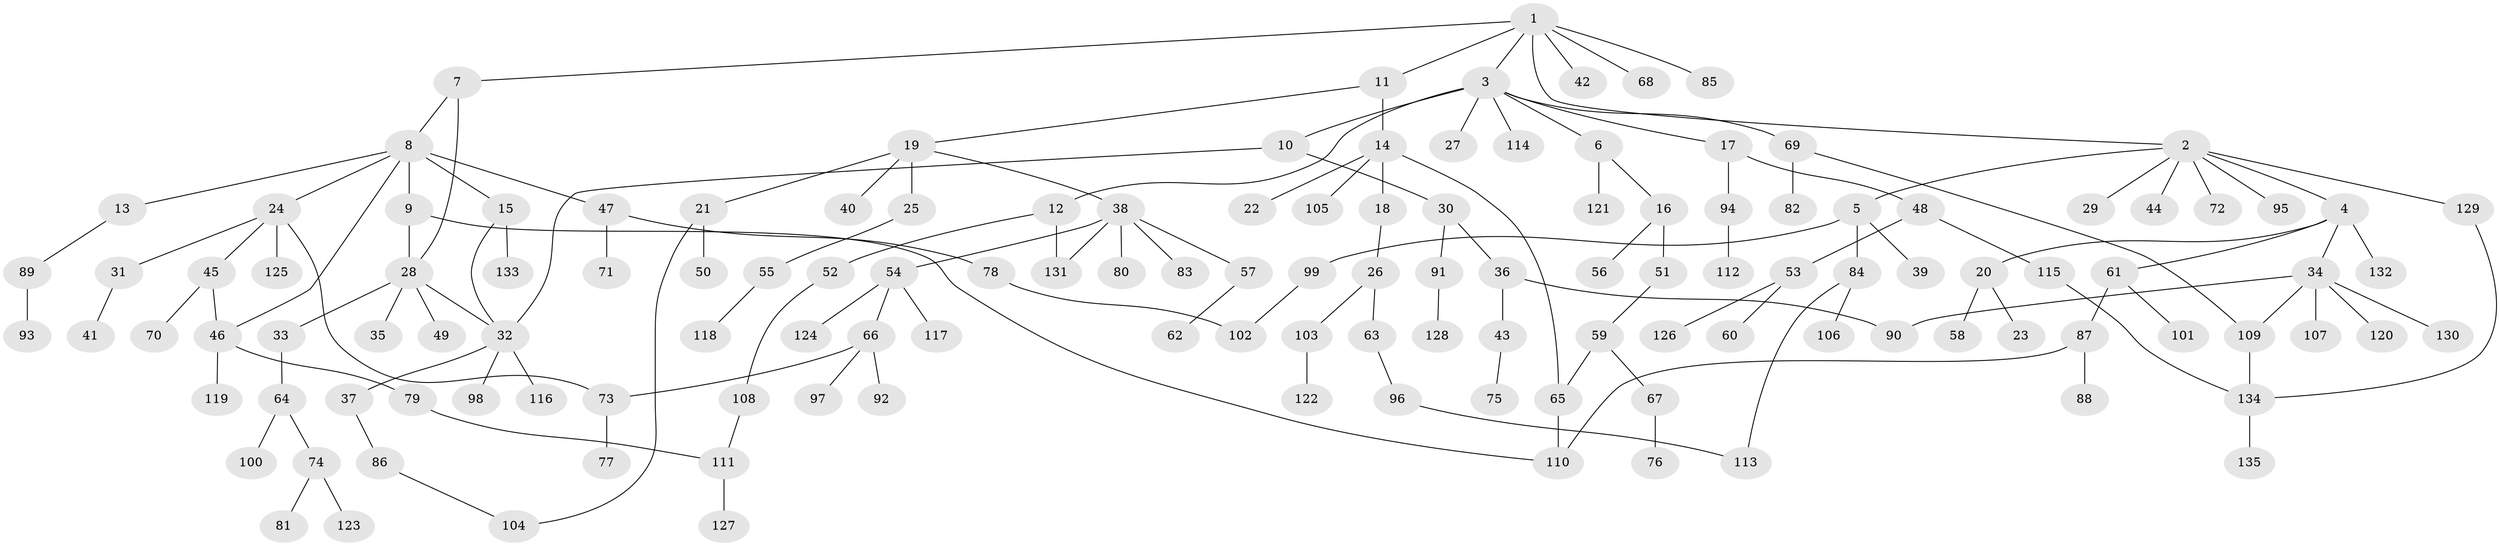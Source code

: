 // Generated by graph-tools (version 1.1) at 2025/49/03/09/25 03:49:20]
// undirected, 135 vertices, 151 edges
graph export_dot {
graph [start="1"]
  node [color=gray90,style=filled];
  1;
  2;
  3;
  4;
  5;
  6;
  7;
  8;
  9;
  10;
  11;
  12;
  13;
  14;
  15;
  16;
  17;
  18;
  19;
  20;
  21;
  22;
  23;
  24;
  25;
  26;
  27;
  28;
  29;
  30;
  31;
  32;
  33;
  34;
  35;
  36;
  37;
  38;
  39;
  40;
  41;
  42;
  43;
  44;
  45;
  46;
  47;
  48;
  49;
  50;
  51;
  52;
  53;
  54;
  55;
  56;
  57;
  58;
  59;
  60;
  61;
  62;
  63;
  64;
  65;
  66;
  67;
  68;
  69;
  70;
  71;
  72;
  73;
  74;
  75;
  76;
  77;
  78;
  79;
  80;
  81;
  82;
  83;
  84;
  85;
  86;
  87;
  88;
  89;
  90;
  91;
  92;
  93;
  94;
  95;
  96;
  97;
  98;
  99;
  100;
  101;
  102;
  103;
  104;
  105;
  106;
  107;
  108;
  109;
  110;
  111;
  112;
  113;
  114;
  115;
  116;
  117;
  118;
  119;
  120;
  121;
  122;
  123;
  124;
  125;
  126;
  127;
  128;
  129;
  130;
  131;
  132;
  133;
  134;
  135;
  1 -- 2;
  1 -- 3;
  1 -- 7;
  1 -- 11;
  1 -- 42;
  1 -- 68;
  1 -- 85;
  2 -- 4;
  2 -- 5;
  2 -- 29;
  2 -- 44;
  2 -- 72;
  2 -- 95;
  2 -- 129;
  3 -- 6;
  3 -- 10;
  3 -- 12;
  3 -- 17;
  3 -- 27;
  3 -- 69;
  3 -- 114;
  4 -- 20;
  4 -- 34;
  4 -- 61;
  4 -- 132;
  5 -- 39;
  5 -- 84;
  5 -- 99;
  6 -- 16;
  6 -- 121;
  7 -- 8;
  7 -- 28;
  8 -- 9;
  8 -- 13;
  8 -- 15;
  8 -- 24;
  8 -- 47;
  8 -- 46;
  9 -- 110;
  9 -- 28;
  10 -- 30;
  10 -- 32;
  11 -- 14;
  11 -- 19;
  12 -- 52;
  12 -- 131;
  13 -- 89;
  14 -- 18;
  14 -- 22;
  14 -- 65;
  14 -- 105;
  15 -- 133;
  15 -- 32;
  16 -- 51;
  16 -- 56;
  17 -- 48;
  17 -- 94;
  18 -- 26;
  19 -- 21;
  19 -- 25;
  19 -- 38;
  19 -- 40;
  20 -- 23;
  20 -- 58;
  21 -- 50;
  21 -- 104;
  24 -- 31;
  24 -- 45;
  24 -- 125;
  24 -- 73;
  25 -- 55;
  26 -- 63;
  26 -- 103;
  28 -- 33;
  28 -- 35;
  28 -- 49;
  28 -- 32;
  30 -- 36;
  30 -- 91;
  31 -- 41;
  32 -- 37;
  32 -- 98;
  32 -- 116;
  33 -- 64;
  34 -- 107;
  34 -- 109;
  34 -- 120;
  34 -- 130;
  34 -- 90;
  36 -- 43;
  36 -- 90;
  37 -- 86;
  38 -- 54;
  38 -- 57;
  38 -- 80;
  38 -- 83;
  38 -- 131;
  43 -- 75;
  45 -- 46;
  45 -- 70;
  46 -- 79;
  46 -- 119;
  47 -- 71;
  47 -- 78;
  48 -- 53;
  48 -- 115;
  51 -- 59;
  52 -- 108;
  53 -- 60;
  53 -- 126;
  54 -- 66;
  54 -- 117;
  54 -- 124;
  55 -- 118;
  57 -- 62;
  59 -- 67;
  59 -- 65;
  61 -- 87;
  61 -- 101;
  63 -- 96;
  64 -- 74;
  64 -- 100;
  65 -- 110;
  66 -- 73;
  66 -- 92;
  66 -- 97;
  67 -- 76;
  69 -- 82;
  69 -- 109;
  73 -- 77;
  74 -- 81;
  74 -- 123;
  78 -- 102;
  79 -- 111;
  84 -- 106;
  84 -- 113;
  86 -- 104;
  87 -- 88;
  87 -- 110;
  89 -- 93;
  91 -- 128;
  94 -- 112;
  96 -- 113;
  99 -- 102;
  103 -- 122;
  108 -- 111;
  109 -- 134;
  111 -- 127;
  115 -- 134;
  129 -- 134;
  134 -- 135;
}
